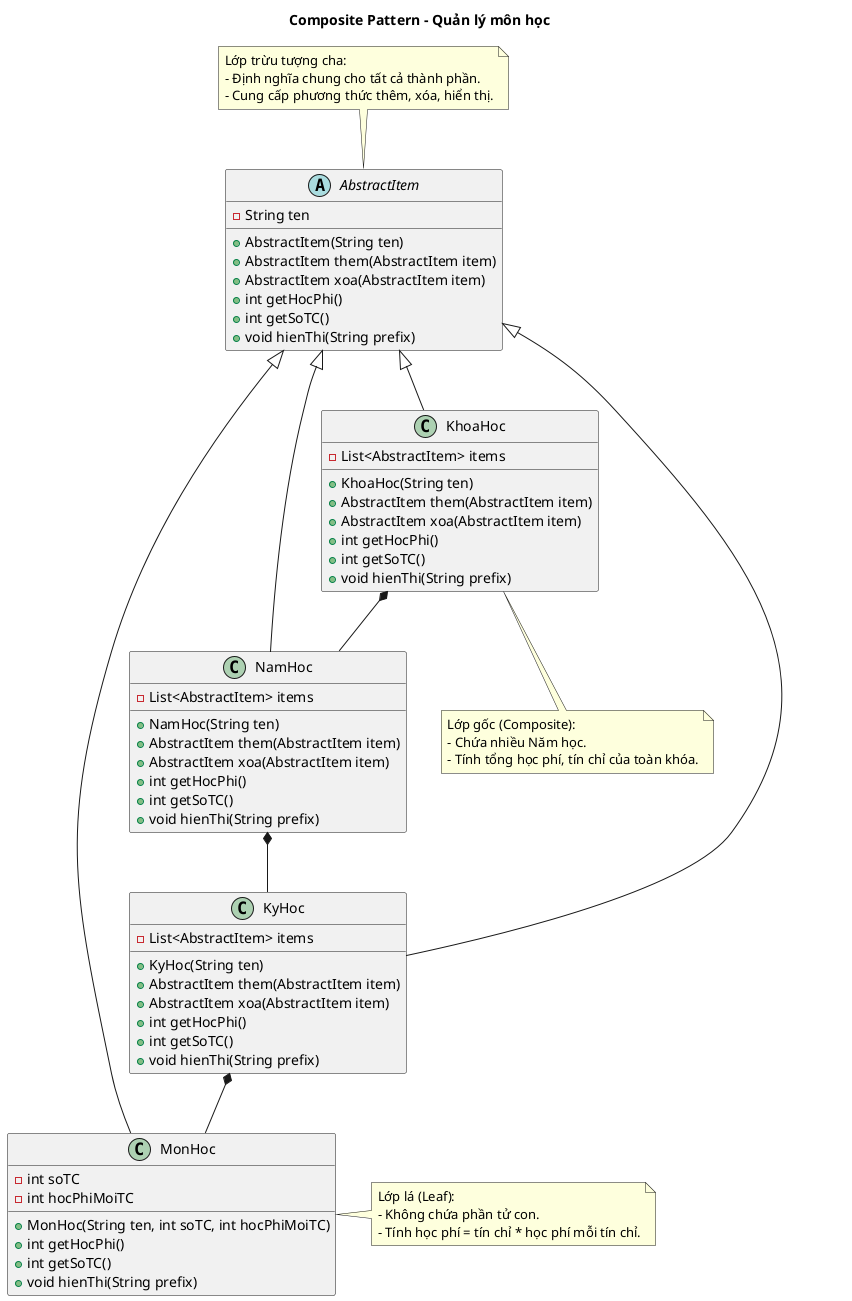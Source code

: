 @startuml
title "Composite Pattern - Quản lý môn học"

abstract class AbstractItem {
    - String ten
    + AbstractItem(String ten)
    + AbstractItem them(AbstractItem item)
    + AbstractItem xoa(AbstractItem item)
    + int getHocPhi()
    + int getSoTC()
    + void hienThi(String prefix)
}

class KhoaHoc {
    - List<AbstractItem> items
    + KhoaHoc(String ten)
    + AbstractItem them(AbstractItem item)
    + AbstractItem xoa(AbstractItem item)
    + int getHocPhi()
    + int getSoTC()
    + void hienThi(String prefix)
}

class NamHoc {
    - List<AbstractItem> items
    + NamHoc(String ten)
    + AbstractItem them(AbstractItem item)
    + AbstractItem xoa(AbstractItem item)
    + int getHocPhi()
    + int getSoTC()
    + void hienThi(String prefix)
}

class KyHoc {
    - List<AbstractItem> items
    + KyHoc(String ten)
    + AbstractItem them(AbstractItem item)
    + AbstractItem xoa(AbstractItem item)
    + int getHocPhi()
    + int getSoTC()
    + void hienThi(String prefix)
}

class MonHoc {
    - int soTC
    - int hocPhiMoiTC
    + MonHoc(String ten, int soTC, int hocPhiMoiTC)
    + int getHocPhi()
    + int getSoTC()
    + void hienThi(String prefix)
}

AbstractItem <|-- KhoaHoc
AbstractItem <|-- NamHoc
AbstractItem <|-- KyHoc
AbstractItem <|-- MonHoc

KhoaHoc *-- NamHoc
NamHoc *-- KyHoc
KyHoc *-- MonHoc

note top of AbstractItem
    Lớp trừu tượng cha:
    - Định nghĩa chung cho tất cả thành phần.
    - Cung cấp phương thức thêm, xóa, hiển thị.
end note

note right of MonHoc
    Lớp lá (Leaf):
    - Không chứa phần tử con.
    - Tính học phí = tín chỉ * học phí mỗi tín chỉ.
end note

note bottom of KhoaHoc
    Lớp gốc (Composite):
    - Chứa nhiều Năm học.
    - Tính tổng học phí, tín chỉ của toàn khóa.
end note

@enduml
